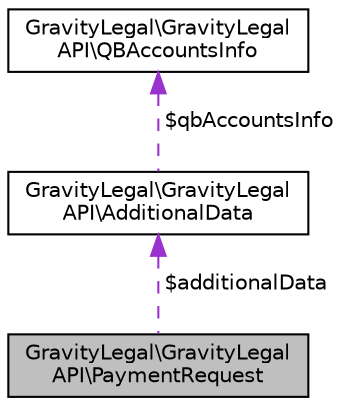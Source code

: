 digraph "GravityLegal\GravityLegalAPI\PaymentRequest"
{
 // LATEX_PDF_SIZE
  edge [fontname="Helvetica",fontsize="10",labelfontname="Helvetica",labelfontsize="10"];
  node [fontname="Helvetica",fontsize="10",shape=record];
  Node1 [label="GravityLegal\\GravityLegal\lAPI\\PaymentRequest",height=0.2,width=0.4,color="black", fillcolor="grey75", style="filled", fontcolor="black",tooltip=" "];
  Node2 -> Node1 [dir="back",color="darkorchid3",fontsize="10",style="dashed",label=" $additionalData" ];
  Node2 [label="GravityLegal\\GravityLegal\lAPI\\AdditionalData",height=0.2,width=0.4,color="black", fillcolor="white", style="filled",URL="$classGravityLegal_1_1GravityLegalAPI_1_1AdditionalData.html",tooltip=" "];
  Node3 -> Node2 [dir="back",color="darkorchid3",fontsize="10",style="dashed",label=" $qbAccountsInfo" ];
  Node3 [label="GravityLegal\\GravityLegal\lAPI\\QBAccountsInfo",height=0.2,width=0.4,color="black", fillcolor="white", style="filled",URL="$classGravityLegal_1_1GravityLegalAPI_1_1QBAccountsInfo.html",tooltip=" "];
}
